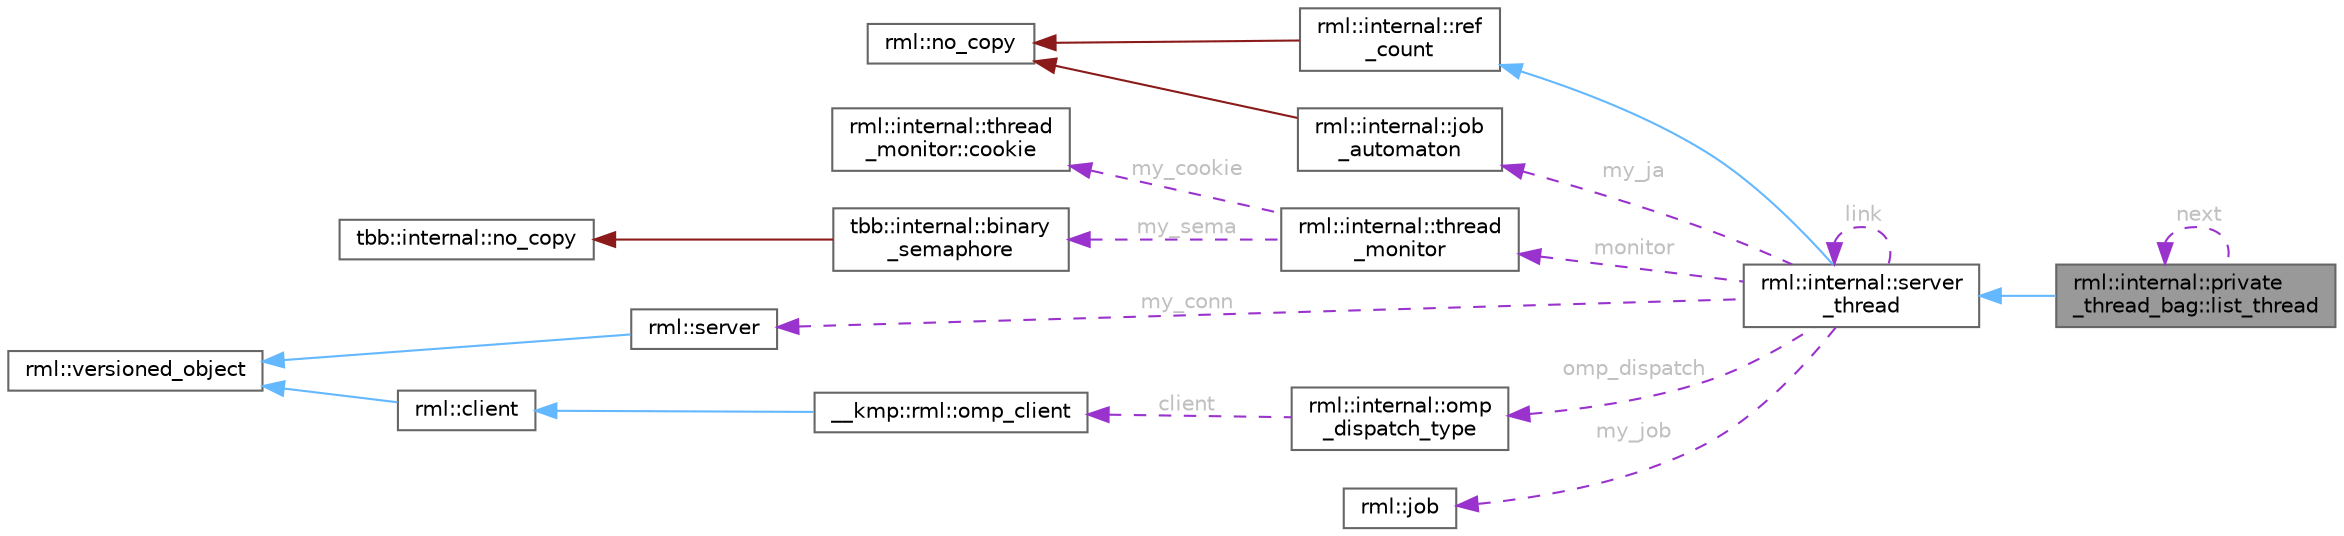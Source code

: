 digraph "rml::internal::private_thread_bag::list_thread"
{
 // LATEX_PDF_SIZE
  bgcolor="transparent";
  edge [fontname=Helvetica,fontsize=10,labelfontname=Helvetica,labelfontsize=10];
  node [fontname=Helvetica,fontsize=10,shape=box,height=0.2,width=0.4];
  rankdir="LR";
  Node1 [id="Node000001",label="rml::internal::private\l_thread_bag::list_thread",height=0.2,width=0.4,color="gray40", fillcolor="grey60", style="filled", fontcolor="black",tooltip=" "];
  Node2 -> Node1 [id="edge1_Node000001_Node000002",dir="back",color="steelblue1",style="solid",tooltip=" "];
  Node2 [id="Node000002",label="rml::internal::server\l_thread",height=0.2,width=0.4,color="gray40", fillcolor="white", style="filled",URL="$classrml_1_1internal_1_1server__thread.html",tooltip="Per thread information"];
  Node3 -> Node2 [id="edge2_Node000002_Node000003",dir="back",color="steelblue1",style="solid",tooltip=" "];
  Node3 [id="Node000003",label="rml::internal::ref\l_count",height=0.2,width=0.4,color="gray40", fillcolor="white", style="filled",URL="$classrml_1_1internal_1_1ref__count.html",tooltip="A reference count."];
  Node4 -> Node3 [id="edge3_Node000003_Node000004",dir="back",color="firebrick4",style="solid",tooltip=" "];
  Node4 [id="Node000004",label="rml::no_copy",height=0.2,width=0.4,color="gray40", fillcolor="white", style="filled",URL="$classrml_1_1no__copy.html",tooltip="Base class for denying assignment and copy constructor."];
  Node5 -> Node2 [id="edge4_Node000002_Node000005",dir="back",color="darkorchid3",style="dashed",tooltip=" ",label=" monitor",fontcolor="grey" ];
  Node5 [id="Node000005",label="rml::internal::thread\l_monitor",height=0.2,width=0.4,color="gray40", fillcolor="white", style="filled",URL="$classrml_1_1internal_1_1thread__monitor.html",tooltip="Monitor with limited two-phase commit form of wait."];
  Node6 -> Node5 [id="edge5_Node000005_Node000006",dir="back",color="darkorchid3",style="dashed",tooltip=" ",label=" my_cookie",fontcolor="grey" ];
  Node6 [id="Node000006",label="rml::internal::thread\l_monitor::cookie",height=0.2,width=0.4,color="gray40", fillcolor="white", style="filled",URL="$classrml_1_1internal_1_1thread__monitor_1_1cookie.html",tooltip=" "];
  Node7 -> Node5 [id="edge6_Node000005_Node000007",dir="back",color="darkorchid3",style="dashed",tooltip=" ",label=" my_sema",fontcolor="grey" ];
  Node7 [id="Node000007",label="tbb::internal::binary\l_semaphore",height=0.2,width=0.4,color="gray40", fillcolor="white", style="filled",URL="$classtbb_1_1internal_1_1binary__semaphore.html",tooltip="binary_semaphore for concurrent monitor"];
  Node8 -> Node7 [id="edge7_Node000007_Node000008",dir="back",color="firebrick4",style="solid",tooltip=" "];
  Node8 [id="Node000008",label="tbb::internal::no_copy",height=0.2,width=0.4,color="gray40", fillcolor="white", style="filled",tooltip=" "];
  Node2 -> Node2 [id="edge8_Node000002_Node000002",dir="back",color="darkorchid3",style="dashed",tooltip=" ",label=" link",fontcolor="grey" ];
  Node9 -> Node2 [id="edge9_Node000002_Node000009",dir="back",color="darkorchid3",style="dashed",tooltip=" ",label=" my_conn",fontcolor="grey" ];
  Node9 [id="Node000009",label="rml::server",height=0.2,width=0.4,color="gray40", fillcolor="white", style="filled",URL="$classrml_1_1server.html",tooltip=" "];
  Node10 -> Node9 [id="edge10_Node000009_Node000010",dir="back",color="steelblue1",style="solid",tooltip=" "];
  Node10 [id="Node000010",label="rml::versioned_object",height=0.2,width=0.4,color="gray40", fillcolor="white", style="filled",URL="$classrml_1_1versioned__object.html",tooltip=" "];
  Node11 -> Node2 [id="edge11_Node000002_Node000011",dir="back",color="darkorchid3",style="dashed",tooltip=" ",label=" my_job",fontcolor="grey" ];
  Node11 [id="Node000011",label="rml::job",height=0.2,width=0.4,color="gray40", fillcolor="white", style="filled",URL="$classrml_1_1job.html",tooltip="Represents a client's job for an execution context."];
  Node12 -> Node2 [id="edge12_Node000002_Node000012",dir="back",color="darkorchid3",style="dashed",tooltip=" ",label=" my_ja",fontcolor="grey" ];
  Node12 [id="Node000012",label="rml::internal::job\l_automaton",height=0.2,width=0.4,color="gray40", fillcolor="white", style="filled",URL="$classrml_1_1internal_1_1job__automaton.html",tooltip="Finite state machine."];
  Node4 -> Node12 [id="edge13_Node000012_Node000004",dir="back",color="firebrick4",style="solid",tooltip=" "];
  Node13 -> Node2 [id="edge14_Node000002_Node000013",dir="back",color="darkorchid3",style="dashed",tooltip=" ",label=" omp_dispatch",fontcolor="grey" ];
  Node13 [id="Node000013",label="rml::internal::omp\l_dispatch_type",height=0.2,width=0.4,color="gray40", fillcolor="white", style="filled",URL="$classrml_1_1internal_1_1omp__dispatch__type.html",tooltip="Synchronizes dispatch of OpenMP work."];
  Node14 -> Node13 [id="edge15_Node000013_Node000014",dir="back",color="darkorchid3",style="dashed",tooltip=" ",label=" client",fontcolor="grey" ];
  Node14 [id="Node000014",label="__kmp::rml::omp_client",height=0.2,width=0.4,color="gray40", fillcolor="white", style="filled",URL="$class____kmp_1_1rml_1_1omp__client.html",tooltip=" "];
  Node15 -> Node14 [id="edge16_Node000014_Node000015",dir="back",color="steelblue1",style="solid",tooltip=" "];
  Node15 [id="Node000015",label="rml::client",height=0.2,width=0.4,color="gray40", fillcolor="white", style="filled",URL="$classrml_1_1client.html",tooltip="Information that client provides to server when asking for a server."];
  Node10 -> Node15 [id="edge17_Node000015_Node000010",dir="back",color="steelblue1",style="solid",tooltip=" "];
  Node1 -> Node1 [id="edge18_Node000001_Node000001",dir="back",color="darkorchid3",style="dashed",tooltip=" ",label=" next",fontcolor="grey" ];
}
